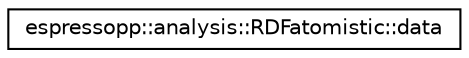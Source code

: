 digraph G
{
  edge [fontname="Helvetica",fontsize="10",labelfontname="Helvetica",labelfontsize="10"];
  node [fontname="Helvetica",fontsize="10",shape=record];
  rankdir="LR";
  Node1 [label="espressopp::analysis::RDFatomistic::data",height=0.2,width=0.4,color="black", fillcolor="white", style="filled",URL="$classespressopp_1_1analysis_1_1RDFatomistic_1_1data.html"];
}
